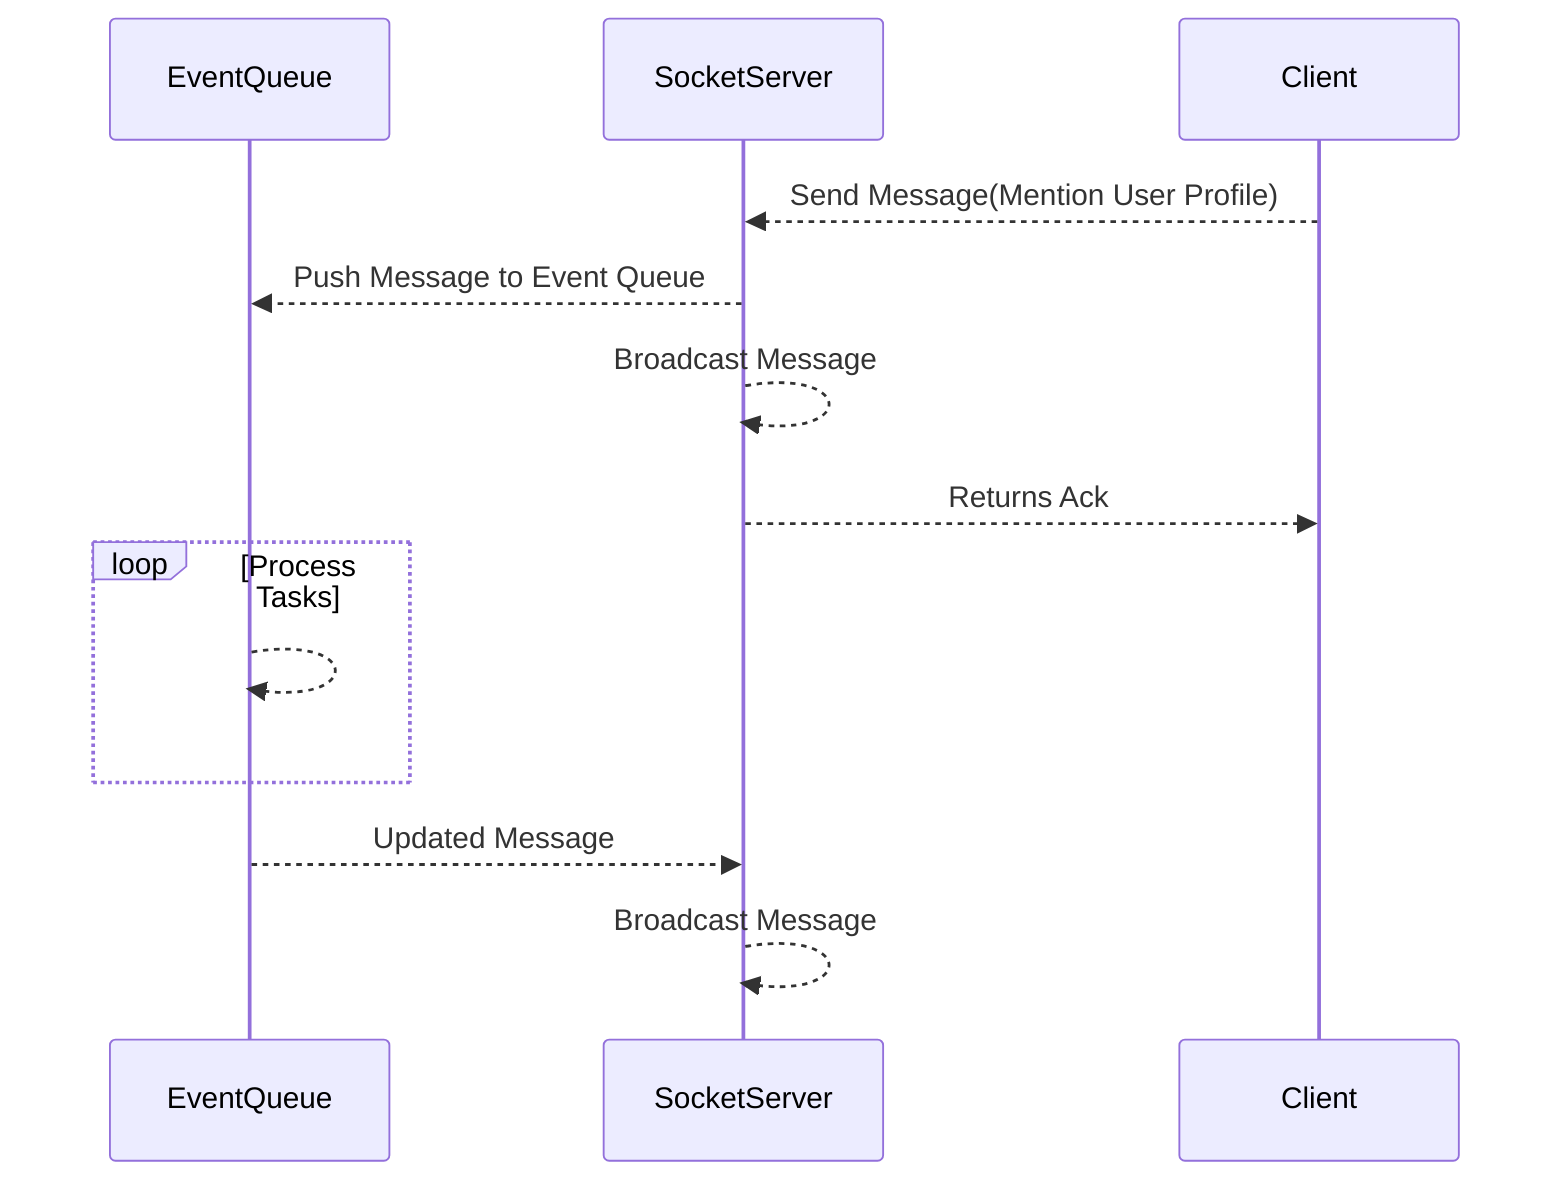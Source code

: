 sequenceDiagram
  participant EventQueue
  participant SocketServer
  participant Client

  Client-->>SocketServer: Send Message(Mention User Profile)
  SocketServer-->>EventQueue: Push Message to Event Queue
  SocketServer-->>SocketServer: Broadcast Message
  SocketServer-->>Client: Returns Ack

  loop Process Tasks
    EventQueue-->>EventQueue: 
  end

  EventQueue-->>SocketServer: Updated Message
  SocketServer-->>SocketServer: Broadcast Message